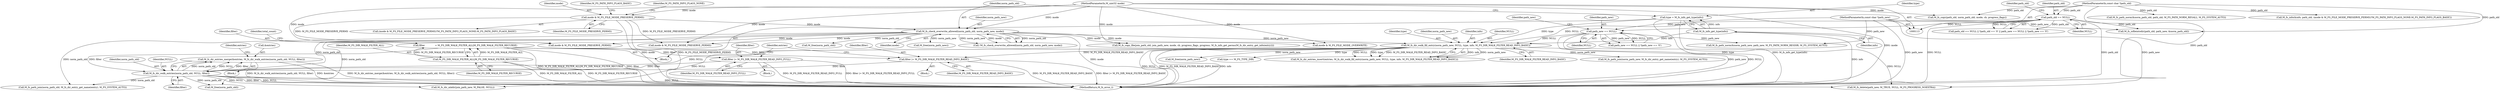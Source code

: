 digraph "0_mstdlib_db124b8f607dd0a40a9aef2d4d468fad433522a7_0@pointer" {
"1000316" [label="(Call,M_fs_dir_entries_merge(&entries, M_fs_dir_walk_entries(norm_path_old, NULL, filter)))"];
"1000319" [label="(Call,M_fs_dir_walk_entries(norm_path_old, NULL, filter))"];
"1000266" [label="(Call,M_fs_check_overwrite_allowed(norm_path_old, norm_path_new, mode))"];
"1000242" [label="(Call,mode & M_FS_FILE_MODE_PRESERVE_PERMS)"];
"1000116" [label="(MethodParameterIn,M_uint32 mode)"];
"1000284" [label="(Call,M_fs_dir_walk_fill_entry(norm_path_new, NULL, type, info, M_FS_DIR_WALK_FILTER_READ_INFO_BASIC))"];
"1000156" [label="(Call,path_old == NULL)"];
"1000114" [label="(MethodParameterIn,const char *path_old)"];
"1000165" [label="(Call,path_new == NULL)"];
"1000115" [label="(MethodParameterIn,const char *path_new)"];
"1000260" [label="(Call,type = M_fs_info_get_type(info))"];
"1000262" [label="(Call,M_fs_info_get_type(info))"];
"1000300" [label="(Call,filter |= M_FS_DIR_WALK_FILTER_READ_INFO_FULL)"];
"1000132" [label="(Call,filter              = M_FS_DIR_WALK_FILTER_ALL|M_FS_DIR_WALK_FILTER_RECURSE)"];
"1000134" [label="(Call,M_FS_DIR_WALK_FILTER_ALL|M_FS_DIR_WALK_FILTER_RECURSE)"];
"1000313" [label="(Call,filter |= M_FS_DIR_WALK_FILTER_READ_INFO_BASIC)"];
"1000166" [label="(Identifier,path_new)"];
"1000300" [label="(Call,filter |= M_FS_DIR_WALK_FILTER_READ_INFO_FULL)"];
"1000268" [label="(Identifier,norm_path_new)"];
"1000324" [label="(Identifier,entries)"];
"1000246" [label="(Identifier,M_FS_PATH_INFO_FLAGS_BASIC)"];
"1000603" [label="(Call,M_free(norm_path_new))"];
"1000157" [label="(Identifier,path_old)"];
"1000119" [label="(Block,)"];
"1000263" [label="(Identifier,info)"];
"1000135" [label="(Identifier,M_FS_DIR_WALK_FILTER_ALL)"];
"1000269" [label="(Identifier,mode)"];
"1000273" [label="(Call,M_free(norm_path_new))"];
"1000288" [label="(Identifier,info)"];
"1000116" [label="(MethodParameterIn,M_uint32 mode)"];
"1000245" [label="(Identifier,M_FS_PATH_INFO_FLAGS_NONE)"];
"1000243" [label="(Identifier,mode)"];
"1000156" [label="(Call,path_old == NULL)"];
"1000158" [label="(Identifier,NULL)"];
"1000261" [label="(Identifier,type)"];
"1000302" [label="(Identifier,M_FS_DIR_WALK_FILTER_READ_INFO_FULL)"];
"1000215" [label="(Call,M_fs_path_norm(&norm_path_old, path_old, M_FS_PATH_NORM_RESALL, M_FS_SYSTEM_AUTO))"];
"1000475" [label="(Call,M_fs_dir_mkdir(join_path_new, M_FALSE, NULL))"];
"1000265" [label="(Call,!M_fs_check_overwrite_allowed(norm_path_old, norm_path_new, mode))"];
"1000590" [label="(Call,mode & M_FS_FILE_MODE_OVERWRITE)"];
"1000115" [label="(MethodParameterIn,const char *path_new)"];
"1000320" [label="(Identifier,norm_path_old)"];
"1000609" [label="(MethodReturn,M_fs_error_t)"];
"1000132" [label="(Call,filter              = M_FS_DIR_WALK_FILTER_ALL|M_FS_DIR_WALK_FILTER_RECURSE)"];
"1000317" [label="(Call,&entries)"];
"1000294" [label="(Block,)"];
"1000155" [label="(Call,path_old == NULL || *path_old == '\0' || path_new == NULL || *path_new == '\0')"];
"1000425" [label="(Call,M_fs_path_join(norm_path_old, M_fs_dir_entry_get_name(entry), M_FS_SYSTEM_AUTO))"];
"1000496" [label="(Call,mode & M_FS_FILE_MODE_PRESERVE_PERMS)"];
"1000162" [label="(Identifier,path_old)"];
"1000177" [label="(Call,M_fs_path_norm(&norm_path_new, path_new, M_FS_PATH_NORM_RESDIR, M_FS_SYSTEM_AUTO))"];
"1000266" [label="(Call,M_fs_check_overwrite_allowed(norm_path_old, norm_path_new, mode))"];
"1000286" [label="(Identifier,NULL)"];
"1000203" [label="(Call,M_fs_copy(path_old, norm_path_old, mode, cb, progress_flags))"];
"1000136" [label="(Identifier,M_FS_DIR_WALK_FILTER_RECURSE)"];
"1000296" [label="(Call,mode & M_FS_FILE_MODE_PRESERVE_PERMS)"];
"1000170" [label="(Identifier,path_new)"];
"1000291" [label="(Call,type == M_FS_TYPE_DIR)"];
"1000165" [label="(Call,path_new == NULL)"];
"1000275" [label="(Call,M_free(norm_path_old))"];
"1000605" [label="(Call,M_free(norm_path_old))"];
"1000242" [label="(Call,mode & M_FS_FILE_MODE_PRESERVE_PERMS)"];
"1000314" [label="(Identifier,filter)"];
"1000299" [label="(Block,)"];
"1000315" [label="(Identifier,M_FS_DIR_WALK_FILTER_READ_INFO_BASIC)"];
"1000511" [label="(Call,M_fs_copy_file(join_path_old, join_path_new, mode, cb, progress_flags, progress, M_fs_info_get_perms(M_fs_dir_entry_get_info(entry))))"];
"1000167" [label="(Identifier,NULL)"];
"1000322" [label="(Identifier,filter)"];
"1000134" [label="(Call,M_FS_DIR_WALK_FILTER_ALL|M_FS_DIR_WALK_FILTER_RECURSE)"];
"1000262" [label="(Call,M_fs_info_get_type(info))"];
"1000318" [label="(Identifier,entries)"];
"1000282" [label="(Call,M_fs_dir_entries_insert(entries, M_fs_dir_walk_fill_entry(norm_path_new, NULL, type, info, M_FS_DIR_WALK_FILTER_READ_INFO_BASIC)))"];
"1000312" [label="(Block,)"];
"1000133" [label="(Identifier,filter)"];
"1000260" [label="(Call,type = M_fs_info_get_type(info))"];
"1000289" [label="(Identifier,M_FS_DIR_WALK_FILTER_READ_INFO_BASIC)"];
"1000432" [label="(Call,M_fs_path_join(norm_path_new, M_fs_dir_entry_get_name(entry), M_FS_SYSTEM_AUTO))"];
"1000164" [label="(Call,path_new == NULL || *path_new == '\0')"];
"1000241" [label="(Call,(mode & M_FS_FILE_MODE_PRESERVE_PERMS)?M_FS_PATH_INFO_FLAGS_NONE:M_FS_PATH_INFO_FLAGS_BASIC)"];
"1000301" [label="(Identifier,filter)"];
"1000284" [label="(Call,M_fs_dir_walk_fill_entry(norm_path_new, NULL, type, info, M_FS_DIR_WALK_FILTER_READ_INFO_BASIC))"];
"1000114" [label="(MethodParameterIn,const char *path_old)"];
"1000313" [label="(Call,filter |= M_FS_DIR_WALK_FILTER_READ_INFO_BASIC)"];
"1000287" [label="(Identifier,type)"];
"1000193" [label="(Call,M_fs_isfileintodir(path_old, path_new, &norm_path_old))"];
"1000316" [label="(Call,M_fs_dir_entries_merge(&entries, M_fs_dir_walk_entries(norm_path_old, NULL, filter)))"];
"1000321" [label="(Identifier,NULL)"];
"1000319" [label="(Call,M_fs_dir_walk_entries(norm_path_old, NULL, filter))"];
"1000285" [label="(Identifier,norm_path_new)"];
"1000142" [label="(Identifier,total_count)"];
"1000244" [label="(Identifier,M_FS_FILE_MODE_PRESERVE_PERMS)"];
"1000237" [label="(Call,M_fs_info(&info, path_old, (mode & M_FS_FILE_MODE_PRESERVE_PERMS)?M_FS_PATH_INFO_FLAGS_NONE:M_FS_PATH_INFO_FLAGS_BASIC))"];
"1000594" [label="(Call,M_fs_delete(path_new, M_TRUE, NULL, M_FS_PROGRESS_NOEXTRA))"];
"1000267" [label="(Identifier,norm_path_old)"];
"1000316" -> "1000294"  [label="AST: "];
"1000316" -> "1000319"  [label="CFG: "];
"1000317" -> "1000316"  [label="AST: "];
"1000319" -> "1000316"  [label="AST: "];
"1000324" -> "1000316"  [label="CFG: "];
"1000316" -> "1000609"  [label="DDG: M_fs_dir_entries_merge(&entries, M_fs_dir_walk_entries(norm_path_old, NULL, filter))"];
"1000316" -> "1000609"  [label="DDG: M_fs_dir_walk_entries(norm_path_old, NULL, filter)"];
"1000316" -> "1000609"  [label="DDG: &entries"];
"1000319" -> "1000316"  [label="DDG: norm_path_old"];
"1000319" -> "1000316"  [label="DDG: NULL"];
"1000319" -> "1000316"  [label="DDG: filter"];
"1000319" -> "1000322"  [label="CFG: "];
"1000320" -> "1000319"  [label="AST: "];
"1000321" -> "1000319"  [label="AST: "];
"1000322" -> "1000319"  [label="AST: "];
"1000319" -> "1000609"  [label="DDG: filter"];
"1000319" -> "1000609"  [label="DDG: NULL"];
"1000266" -> "1000319"  [label="DDG: norm_path_old"];
"1000284" -> "1000319"  [label="DDG: NULL"];
"1000300" -> "1000319"  [label="DDG: filter"];
"1000132" -> "1000319"  [label="DDG: filter"];
"1000313" -> "1000319"  [label="DDG: filter"];
"1000319" -> "1000425"  [label="DDG: norm_path_old"];
"1000319" -> "1000475"  [label="DDG: NULL"];
"1000319" -> "1000594"  [label="DDG: NULL"];
"1000319" -> "1000605"  [label="DDG: norm_path_old"];
"1000266" -> "1000265"  [label="AST: "];
"1000266" -> "1000269"  [label="CFG: "];
"1000267" -> "1000266"  [label="AST: "];
"1000268" -> "1000266"  [label="AST: "];
"1000269" -> "1000266"  [label="AST: "];
"1000265" -> "1000266"  [label="CFG: "];
"1000266" -> "1000609"  [label="DDG: mode"];
"1000266" -> "1000265"  [label="DDG: norm_path_old"];
"1000266" -> "1000265"  [label="DDG: norm_path_new"];
"1000266" -> "1000265"  [label="DDG: mode"];
"1000242" -> "1000266"  [label="DDG: mode"];
"1000116" -> "1000266"  [label="DDG: mode"];
"1000266" -> "1000273"  [label="DDG: norm_path_new"];
"1000266" -> "1000275"  [label="DDG: norm_path_old"];
"1000266" -> "1000284"  [label="DDG: norm_path_new"];
"1000266" -> "1000296"  [label="DDG: mode"];
"1000266" -> "1000425"  [label="DDG: norm_path_old"];
"1000266" -> "1000496"  [label="DDG: mode"];
"1000266" -> "1000511"  [label="DDG: mode"];
"1000266" -> "1000590"  [label="DDG: mode"];
"1000266" -> "1000605"  [label="DDG: norm_path_old"];
"1000242" -> "1000241"  [label="AST: "];
"1000242" -> "1000244"  [label="CFG: "];
"1000243" -> "1000242"  [label="AST: "];
"1000244" -> "1000242"  [label="AST: "];
"1000245" -> "1000242"  [label="CFG: "];
"1000246" -> "1000242"  [label="CFG: "];
"1000242" -> "1000609"  [label="DDG: M_FS_FILE_MODE_PRESERVE_PERMS"];
"1000242" -> "1000609"  [label="DDG: mode"];
"1000116" -> "1000242"  [label="DDG: mode"];
"1000242" -> "1000296"  [label="DDG: M_FS_FILE_MODE_PRESERVE_PERMS"];
"1000242" -> "1000496"  [label="DDG: M_FS_FILE_MODE_PRESERVE_PERMS"];
"1000116" -> "1000113"  [label="AST: "];
"1000116" -> "1000609"  [label="DDG: mode"];
"1000116" -> "1000203"  [label="DDG: mode"];
"1000116" -> "1000296"  [label="DDG: mode"];
"1000116" -> "1000496"  [label="DDG: mode"];
"1000116" -> "1000511"  [label="DDG: mode"];
"1000116" -> "1000590"  [label="DDG: mode"];
"1000284" -> "1000282"  [label="AST: "];
"1000284" -> "1000289"  [label="CFG: "];
"1000285" -> "1000284"  [label="AST: "];
"1000286" -> "1000284"  [label="AST: "];
"1000287" -> "1000284"  [label="AST: "];
"1000288" -> "1000284"  [label="AST: "];
"1000289" -> "1000284"  [label="AST: "];
"1000282" -> "1000284"  [label="CFG: "];
"1000284" -> "1000609"  [label="DDG: NULL"];
"1000284" -> "1000609"  [label="DDG: M_FS_DIR_WALK_FILTER_READ_INFO_BASIC"];
"1000284" -> "1000609"  [label="DDG: info"];
"1000284" -> "1000282"  [label="DDG: info"];
"1000284" -> "1000282"  [label="DDG: norm_path_new"];
"1000284" -> "1000282"  [label="DDG: NULL"];
"1000284" -> "1000282"  [label="DDG: type"];
"1000284" -> "1000282"  [label="DDG: M_FS_DIR_WALK_FILTER_READ_INFO_BASIC"];
"1000156" -> "1000284"  [label="DDG: NULL"];
"1000165" -> "1000284"  [label="DDG: NULL"];
"1000260" -> "1000284"  [label="DDG: type"];
"1000262" -> "1000284"  [label="DDG: info"];
"1000284" -> "1000291"  [label="DDG: type"];
"1000284" -> "1000313"  [label="DDG: M_FS_DIR_WALK_FILTER_READ_INFO_BASIC"];
"1000284" -> "1000432"  [label="DDG: norm_path_new"];
"1000284" -> "1000475"  [label="DDG: NULL"];
"1000284" -> "1000594"  [label="DDG: NULL"];
"1000284" -> "1000603"  [label="DDG: norm_path_new"];
"1000156" -> "1000155"  [label="AST: "];
"1000156" -> "1000158"  [label="CFG: "];
"1000157" -> "1000156"  [label="AST: "];
"1000158" -> "1000156"  [label="AST: "];
"1000162" -> "1000156"  [label="CFG: "];
"1000155" -> "1000156"  [label="CFG: "];
"1000156" -> "1000609"  [label="DDG: path_old"];
"1000156" -> "1000609"  [label="DDG: NULL"];
"1000156" -> "1000155"  [label="DDG: path_old"];
"1000156" -> "1000155"  [label="DDG: NULL"];
"1000114" -> "1000156"  [label="DDG: path_old"];
"1000156" -> "1000165"  [label="DDG: NULL"];
"1000156" -> "1000193"  [label="DDG: path_old"];
"1000114" -> "1000113"  [label="AST: "];
"1000114" -> "1000609"  [label="DDG: path_old"];
"1000114" -> "1000193"  [label="DDG: path_old"];
"1000114" -> "1000203"  [label="DDG: path_old"];
"1000114" -> "1000215"  [label="DDG: path_old"];
"1000114" -> "1000237"  [label="DDG: path_old"];
"1000165" -> "1000164"  [label="AST: "];
"1000165" -> "1000167"  [label="CFG: "];
"1000166" -> "1000165"  [label="AST: "];
"1000167" -> "1000165"  [label="AST: "];
"1000170" -> "1000165"  [label="CFG: "];
"1000164" -> "1000165"  [label="CFG: "];
"1000165" -> "1000609"  [label="DDG: path_new"];
"1000165" -> "1000609"  [label="DDG: NULL"];
"1000165" -> "1000164"  [label="DDG: path_new"];
"1000165" -> "1000164"  [label="DDG: NULL"];
"1000115" -> "1000165"  [label="DDG: path_new"];
"1000165" -> "1000177"  [label="DDG: path_new"];
"1000115" -> "1000113"  [label="AST: "];
"1000115" -> "1000609"  [label="DDG: path_new"];
"1000115" -> "1000177"  [label="DDG: path_new"];
"1000115" -> "1000193"  [label="DDG: path_new"];
"1000115" -> "1000594"  [label="DDG: path_new"];
"1000260" -> "1000119"  [label="AST: "];
"1000260" -> "1000262"  [label="CFG: "];
"1000261" -> "1000260"  [label="AST: "];
"1000262" -> "1000260"  [label="AST: "];
"1000267" -> "1000260"  [label="CFG: "];
"1000260" -> "1000609"  [label="DDG: M_fs_info_get_type(info)"];
"1000260" -> "1000609"  [label="DDG: type"];
"1000262" -> "1000260"  [label="DDG: info"];
"1000262" -> "1000263"  [label="CFG: "];
"1000263" -> "1000262"  [label="AST: "];
"1000262" -> "1000609"  [label="DDG: info"];
"1000300" -> "1000299"  [label="AST: "];
"1000300" -> "1000302"  [label="CFG: "];
"1000301" -> "1000300"  [label="AST: "];
"1000302" -> "1000300"  [label="AST: "];
"1000318" -> "1000300"  [label="CFG: "];
"1000300" -> "1000609"  [label="DDG: M_FS_DIR_WALK_FILTER_READ_INFO_FULL"];
"1000300" -> "1000609"  [label="DDG: filter |= M_FS_DIR_WALK_FILTER_READ_INFO_FULL"];
"1000132" -> "1000300"  [label="DDG: filter"];
"1000132" -> "1000119"  [label="AST: "];
"1000132" -> "1000134"  [label="CFG: "];
"1000133" -> "1000132"  [label="AST: "];
"1000134" -> "1000132"  [label="AST: "];
"1000142" -> "1000132"  [label="CFG: "];
"1000132" -> "1000609"  [label="DDG: M_FS_DIR_WALK_FILTER_ALL|M_FS_DIR_WALK_FILTER_RECURSE"];
"1000132" -> "1000609"  [label="DDG: filter"];
"1000134" -> "1000132"  [label="DDG: M_FS_DIR_WALK_FILTER_ALL"];
"1000134" -> "1000132"  [label="DDG: M_FS_DIR_WALK_FILTER_RECURSE"];
"1000132" -> "1000313"  [label="DDG: filter"];
"1000134" -> "1000136"  [label="CFG: "];
"1000135" -> "1000134"  [label="AST: "];
"1000136" -> "1000134"  [label="AST: "];
"1000134" -> "1000609"  [label="DDG: M_FS_DIR_WALK_FILTER_ALL"];
"1000134" -> "1000609"  [label="DDG: M_FS_DIR_WALK_FILTER_RECURSE"];
"1000313" -> "1000312"  [label="AST: "];
"1000313" -> "1000315"  [label="CFG: "];
"1000314" -> "1000313"  [label="AST: "];
"1000315" -> "1000313"  [label="AST: "];
"1000318" -> "1000313"  [label="CFG: "];
"1000313" -> "1000609"  [label="DDG: M_FS_DIR_WALK_FILTER_READ_INFO_BASIC"];
"1000313" -> "1000609"  [label="DDG: filter |= M_FS_DIR_WALK_FILTER_READ_INFO_BASIC"];
}
